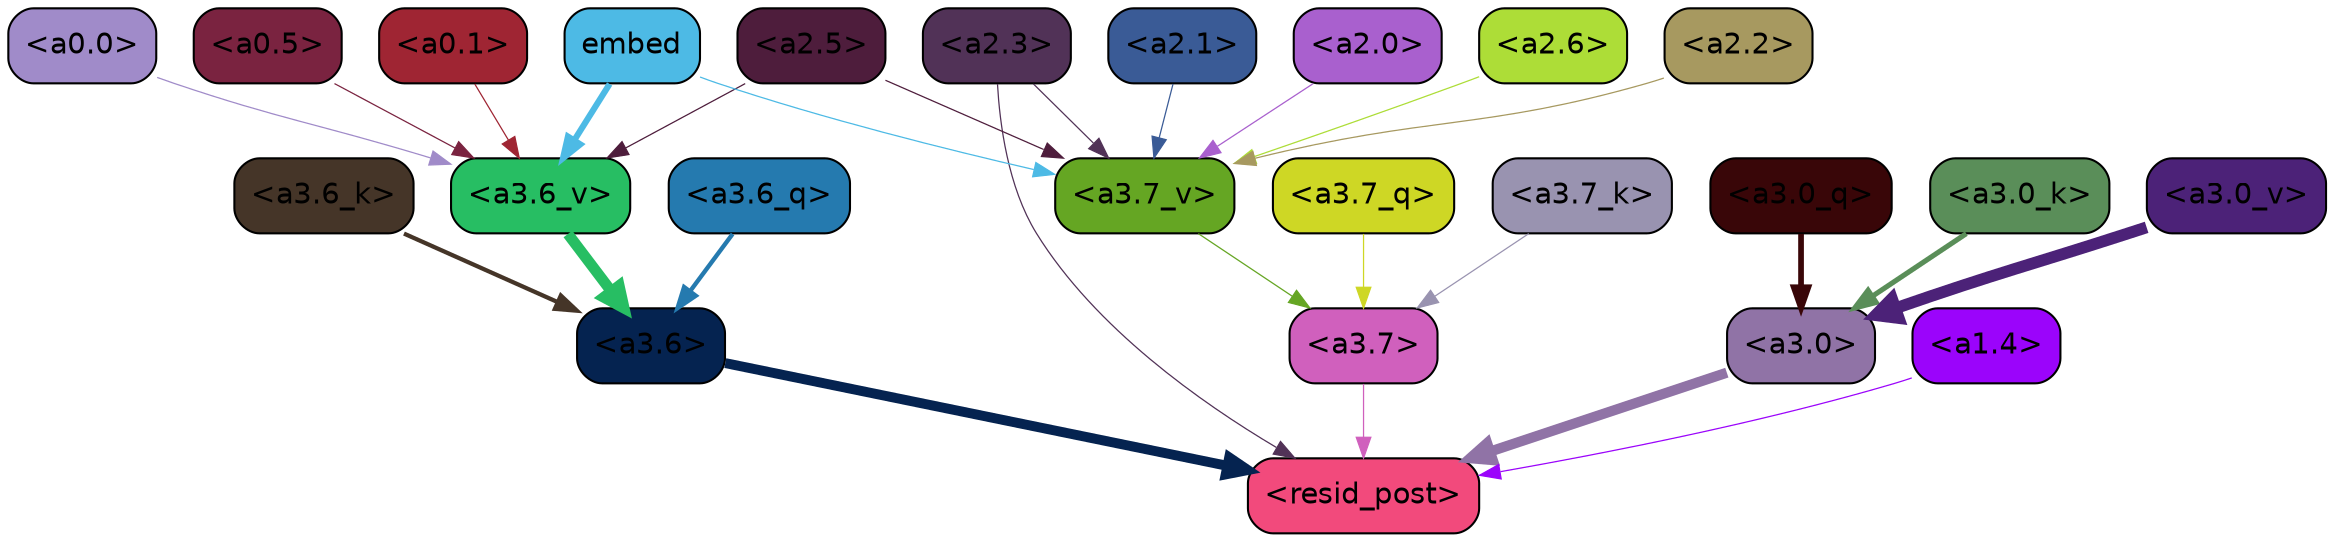 strict digraph "" {
	graph [bgcolor=transparent,
		layout=dot,
		overlap=false,
		splines=true
	];
	"<a3.7>"	[color=black,
		fillcolor="#d060bd",
		fontname=Helvetica,
		shape=box,
		style="filled, rounded"];
	"<resid_post>"	[color=black,
		fillcolor="#f24a7c",
		fontname=Helvetica,
		shape=box,
		style="filled, rounded"];
	"<a3.7>" -> "<resid_post>"	[color="#d060bd",
		penwidth=0.6];
	"<a3.6>"	[color=black,
		fillcolor="#052350",
		fontname=Helvetica,
		shape=box,
		style="filled, rounded"];
	"<a3.6>" -> "<resid_post>"	[color="#052350",
		penwidth=4.753257989883423];
	"<a3.0>"	[color=black,
		fillcolor="#9073a6",
		fontname=Helvetica,
		shape=box,
		style="filled, rounded"];
	"<a3.0>" -> "<resid_post>"	[color="#9073a6",
		penwidth=4.90053927898407];
	"<a2.3>"	[color=black,
		fillcolor="#513257",
		fontname=Helvetica,
		shape=box,
		style="filled, rounded"];
	"<a2.3>" -> "<resid_post>"	[color="#513257",
		penwidth=0.6];
	"<a3.7_v>"	[color=black,
		fillcolor="#65a623",
		fontname=Helvetica,
		shape=box,
		style="filled, rounded"];
	"<a2.3>" -> "<a3.7_v>"	[color="#513257",
		penwidth=0.6];
	"<a1.4>"	[color=black,
		fillcolor="#9b04fb",
		fontname=Helvetica,
		shape=box,
		style="filled, rounded"];
	"<a1.4>" -> "<resid_post>"	[color="#9b04fb",
		penwidth=0.6];
	"<a3.7_q>"	[color=black,
		fillcolor="#ced725",
		fontname=Helvetica,
		shape=box,
		style="filled, rounded"];
	"<a3.7_q>" -> "<a3.7>"	[color="#ced725",
		penwidth=0.6];
	"<a3.6_q>"	[color=black,
		fillcolor="#257aaf",
		fontname=Helvetica,
		shape=box,
		style="filled, rounded"];
	"<a3.6_q>" -> "<a3.6>"	[color="#257aaf",
		penwidth=2.091020345687866];
	"<a3.0_q>"	[color=black,
		fillcolor="#390608",
		fontname=Helvetica,
		shape=box,
		style="filled, rounded"];
	"<a3.0_q>" -> "<a3.0>"	[color="#390608",
		penwidth=2.7421876192092896];
	"<a3.7_k>"	[color=black,
		fillcolor="#9993b0",
		fontname=Helvetica,
		shape=box,
		style="filled, rounded"];
	"<a3.7_k>" -> "<a3.7>"	[color="#9993b0",
		penwidth=0.6];
	"<a3.6_k>"	[color=black,
		fillcolor="#453528",
		fontname=Helvetica,
		shape=box,
		style="filled, rounded"];
	"<a3.6_k>" -> "<a3.6>"	[color="#453528",
		penwidth=2.048597991466522];
	"<a3.0_k>"	[color=black,
		fillcolor="#5a8e59",
		fontname=Helvetica,
		shape=box,
		style="filled, rounded"];
	"<a3.0_k>" -> "<a3.0>"	[color="#5a8e59",
		penwidth=2.476402521133423];
	"<a3.7_v>" -> "<a3.7>"	[color="#65a623",
		penwidth=0.6];
	"<a3.6_v>"	[color=black,
		fillcolor="#27be63",
		fontname=Helvetica,
		shape=box,
		style="filled, rounded"];
	"<a3.6_v>" -> "<a3.6>"	[color="#27be63",
		penwidth=5.2550448179244995];
	"<a3.0_v>"	[color=black,
		fillcolor="#4c2278",
		fontname=Helvetica,
		shape=box,
		style="filled, rounded"];
	"<a3.0_v>" -> "<a3.0>"	[color="#4c2278",
		penwidth=5.652270674705505];
	"<a2.6>"	[color=black,
		fillcolor="#addd37",
		fontname=Helvetica,
		shape=box,
		style="filled, rounded"];
	"<a2.6>" -> "<a3.7_v>"	[color="#addd37",
		penwidth=0.6];
	"<a2.5>"	[color=black,
		fillcolor="#4e1d3c",
		fontname=Helvetica,
		shape=box,
		style="filled, rounded"];
	"<a2.5>" -> "<a3.7_v>"	[color="#4e1d3c",
		penwidth=0.6];
	"<a2.5>" -> "<a3.6_v>"	[color="#4e1d3c",
		penwidth=0.6];
	"<a2.2>"	[color=black,
		fillcolor="#a79960",
		fontname=Helvetica,
		shape=box,
		style="filled, rounded"];
	"<a2.2>" -> "<a3.7_v>"	[color="#a79960",
		penwidth=0.6];
	"<a2.1>"	[color=black,
		fillcolor="#3a5b96",
		fontname=Helvetica,
		shape=box,
		style="filled, rounded"];
	"<a2.1>" -> "<a3.7_v>"	[color="#3a5b96",
		penwidth=0.6];
	"<a2.0>"	[color=black,
		fillcolor="#a960ce",
		fontname=Helvetica,
		shape=box,
		style="filled, rounded"];
	"<a2.0>" -> "<a3.7_v>"	[color="#a960ce",
		penwidth=0.6];
	embed	[color=black,
		fillcolor="#4dbae5",
		fontname=Helvetica,
		shape=box,
		style="filled, rounded"];
	embed -> "<a3.7_v>"	[color="#4dbae5",
		penwidth=0.6];
	embed -> "<a3.6_v>"	[color="#4dbae5",
		penwidth=2.9556376338005066];
	"<a0.5>"	[color=black,
		fillcolor="#7a2340",
		fontname=Helvetica,
		shape=box,
		style="filled, rounded"];
	"<a0.5>" -> "<a3.6_v>"	[color="#7a2340",
		penwidth=0.6];
	"<a0.1>"	[color=black,
		fillcolor="#9f2533",
		fontname=Helvetica,
		shape=box,
		style="filled, rounded"];
	"<a0.1>" -> "<a3.6_v>"	[color="#9f2533",
		penwidth=0.6];
	"<a0.0>"	[color=black,
		fillcolor="#a08bc9",
		fontname=Helvetica,
		shape=box,
		style="filled, rounded"];
	"<a0.0>" -> "<a3.6_v>"	[color="#a08bc9",
		penwidth=0.6];
}
